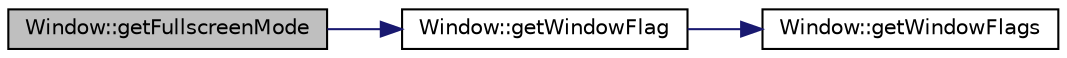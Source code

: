 digraph "Window::getFullscreenMode"
{
  edge [fontname="Helvetica",fontsize="10",labelfontname="Helvetica",labelfontsize="10"];
  node [fontname="Helvetica",fontsize="10",shape=record];
  rankdir="LR";
  Node1 [label="Window::getFullscreenMode",height=0.2,width=0.4,color="black", fillcolor="grey75", style="filled", fontcolor="black"];
  Node1 -> Node2 [color="midnightblue",fontsize="10",style="solid",fontname="Helvetica"];
  Node2 [label="Window::getWindowFlag",height=0.2,width=0.4,color="black", fillcolor="white", style="filled",URL="$class_window.html#a86c00aa8915bbfc54462828b8c8c02d9"];
  Node2 -> Node3 [color="midnightblue",fontsize="10",style="solid",fontname="Helvetica"];
  Node3 [label="Window::getWindowFlags",height=0.2,width=0.4,color="black", fillcolor="white", style="filled",URL="$class_window.html#aca4fc5eabb2ba61caccd3a080ba83772"];
}
